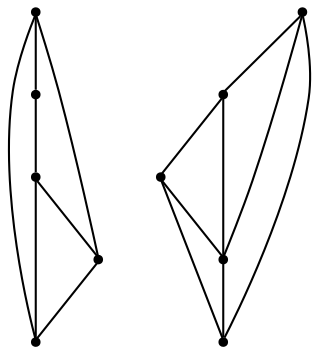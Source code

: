 graph {
  node [shape=point,comment="{\"directed\":false,\"doi\":\"10.1007/978-3-540-31843-9_3\",\"figure\":\"1 (3)\"}"]

  v0 [pos="1579.043695494186,2005.250015258789"]
  v1 [pos="1441.0180414244187,2005.250015258789"]
  v2 [pos="1510.0308684593024,2074.000015258789"]
  v3 [pos="1441.0180414244187,2074.000015258789"]
  v4 [pos="1441.0180414244187,2142.750015258789"]
  v5 [pos="1165.7168422965115,2005.250015258789"]
  v6 [pos="1027.9412245639535,2005.250015258789"]
  v7 [pos="1131.2104287790698,2074.000015258789"]
  v8 [pos="1096.9540515988372,2142.750015258789"]
  v9 [pos="1062.4476380813953,2074.000015258789"]

  v6 -- v8 [id="-2",pos="1027.9412245639535,2005.250015258789 959.0367550872093,2142.875010172526 959.0367550872093,2142.875010172526 959.0367550872093,2142.875010172526 1096.9540515988372,2142.750015258789 1096.9540515988372,2142.750015258789 1096.9540515988372,2142.750015258789"]
  v6 -- v9 [id="-3",pos="1027.9412245639535,2005.250015258789 1062.4476380813953,2074.000015258789 1062.4476380813953,2074.000015258789 1062.4476380813953,2074.000015258789"]
  v9 -- v7 [id="-5",pos="1062.4476380813953,2074.000015258789 1131.2104287790698,2074.000015258789 1131.2104287790698,2074.000015258789 1131.2104287790698,2074.000015258789"]
  v9 -- v8 [id="-7",pos="1062.4476380813953,2074.000015258789 1096.9540515988372,2142.750015258789 1096.9540515988372,2142.750015258789 1096.9540515988372,2142.750015258789"]
  v8 -- v7 [id="-8",pos="1096.9540515988372,2142.750015258789 1131.2104287790698,2074.000015258789 1131.2104287790698,2074.000015258789 1131.2104287790698,2074.000015258789"]
  v7 -- v5 [id="-9",pos="1131.2104287790698,2074.000015258789 1165.7168422965115,2005.250015258789 1165.7168422965115,2005.250015258789 1165.7168422965115,2005.250015258789"]
  v8 -- v5 [id="-10",pos="1096.9540515988372,2142.750015258789 1234.550472383721,2142.875010172526 1234.550472383721,2142.875010172526 1234.550472383721,2142.875010172526 1165.7168422965115,2005.250015258789 1165.7168422965115,2005.250015258789 1165.7168422965115,2005.250015258789"]
  v5 -- v6 [id="-12",pos="1165.7168422965115,2005.250015258789 1027.9412245639535,2005.250015258789 1027.9412245639535,2005.250015258789 1027.9412245639535,2005.250015258789"]
  v4 -- v2 [id="-15",pos="1441.0180414244187,2142.750015258789 1510.0308684593024,2074.000015258789 1510.0308684593024,2074.000015258789 1510.0308684593024,2074.000015258789"]
  v2 -- v0 [id="-16",pos="1510.0308684593024,2074.000015258789 1579.043695494186,2005.250015258789 1579.043695494186,2005.250015258789 1579.043695494186,2005.250015258789"]
  v4 -- v0 [id="-17",pos="1441.0180414244187,2142.750015258789 1578.9395348837209,2142.875010172526 1578.9395348837209,2142.875010172526 1578.9395348837209,2142.875010172526 1579.043695494186,2005.250015258789 1579.043695494186,2005.250015258789 1579.043695494186,2005.250015258789"]
  v3 -- v2 [id="-18",pos="1441.0180414244187,2074.000015258789 1510.0308684593024,2074.000015258789 1510.0308684593024,2074.000015258789 1510.0308684593024,2074.000015258789"]
  v1 -- v3 [id="-20",pos="1441.0180414244187,2005.250015258789 1441.0180414244187,2074.000015258789 1441.0180414244187,2074.000015258789 1441.0180414244187,2074.000015258789"]
  v3 -- v4 [id="-22",pos="1441.0180414244187,2074.000015258789 1441.0180414244187,2142.750015258789 1441.0180414244187,2142.750015258789 1441.0180414244187,2142.750015258789"]
  v0 -- v1 [id="-26",pos="1579.043695494186,2005.250015258789 1441.0180414244187,2005.250015258789 1441.0180414244187,2005.250015258789 1441.0180414244187,2005.250015258789"]
}